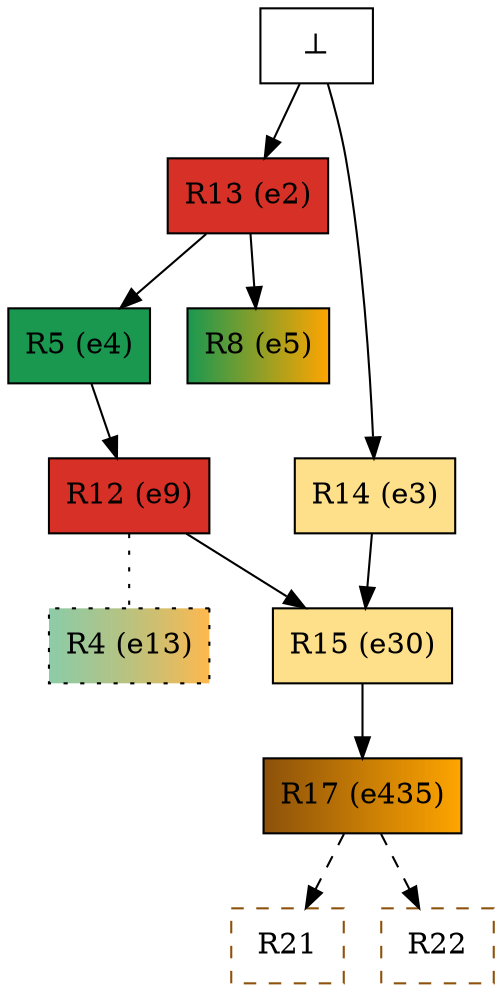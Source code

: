 digraph test {
  e2 -> e4;
  e2 -> e5;
  e4 -> e9;
  e9 -> e13 [arrowhead=none style=dotted];
  e3 -> e30;
  e9 -> e30;
  e30 -> e435;
  e435 -> r21 [color="black" style=dashed];
  e435 -> r22 [color="black" style=dashed];
  e0 -> e2;
  e0 -> e3;
  e2 [color="black" fillcolor="#d73027:#d73027" label="R13 (e2)" shape=box style=filled];
  e3 [color="black" fillcolor="#fee08b:#fee08b" label="R14 (e3)" shape=box style=filled];
  e4 [color="black" fillcolor="#1a9850:#1a9850" label="R5 (e4)" shape=box style=filled];
  e5 [color="black" fillcolor="#1a9850:orange" label="R8 (e5)" shape=box style=filled];
  e9 [color="black" fillcolor="#d73027:#d73027" label="R12 (e9)" shape=box style=filled];
  e13 [color="black" fillcolor="#1a98507f:#ff9900b1" label="R4 (e13)" shape=box style="filled,dotted"];
  e30 [color="black" fillcolor="#fee08b:#fee08b" label="R15 (e30)" shape=box style=filled];
  e435 [color="black" fillcolor="#8c510a:orange" label="R17 (e435)" shape=box style=filled];
  e0 [fillcolor="white" label="⊥" shape=box style=filled];
  r21 [fillcolor="transparent" color="#8c510a" label=R21 shape=box style=dashed];
  r22 [fillcolor="transparent" color="#8c510a" label=R22 shape=box style=dashed];
}
